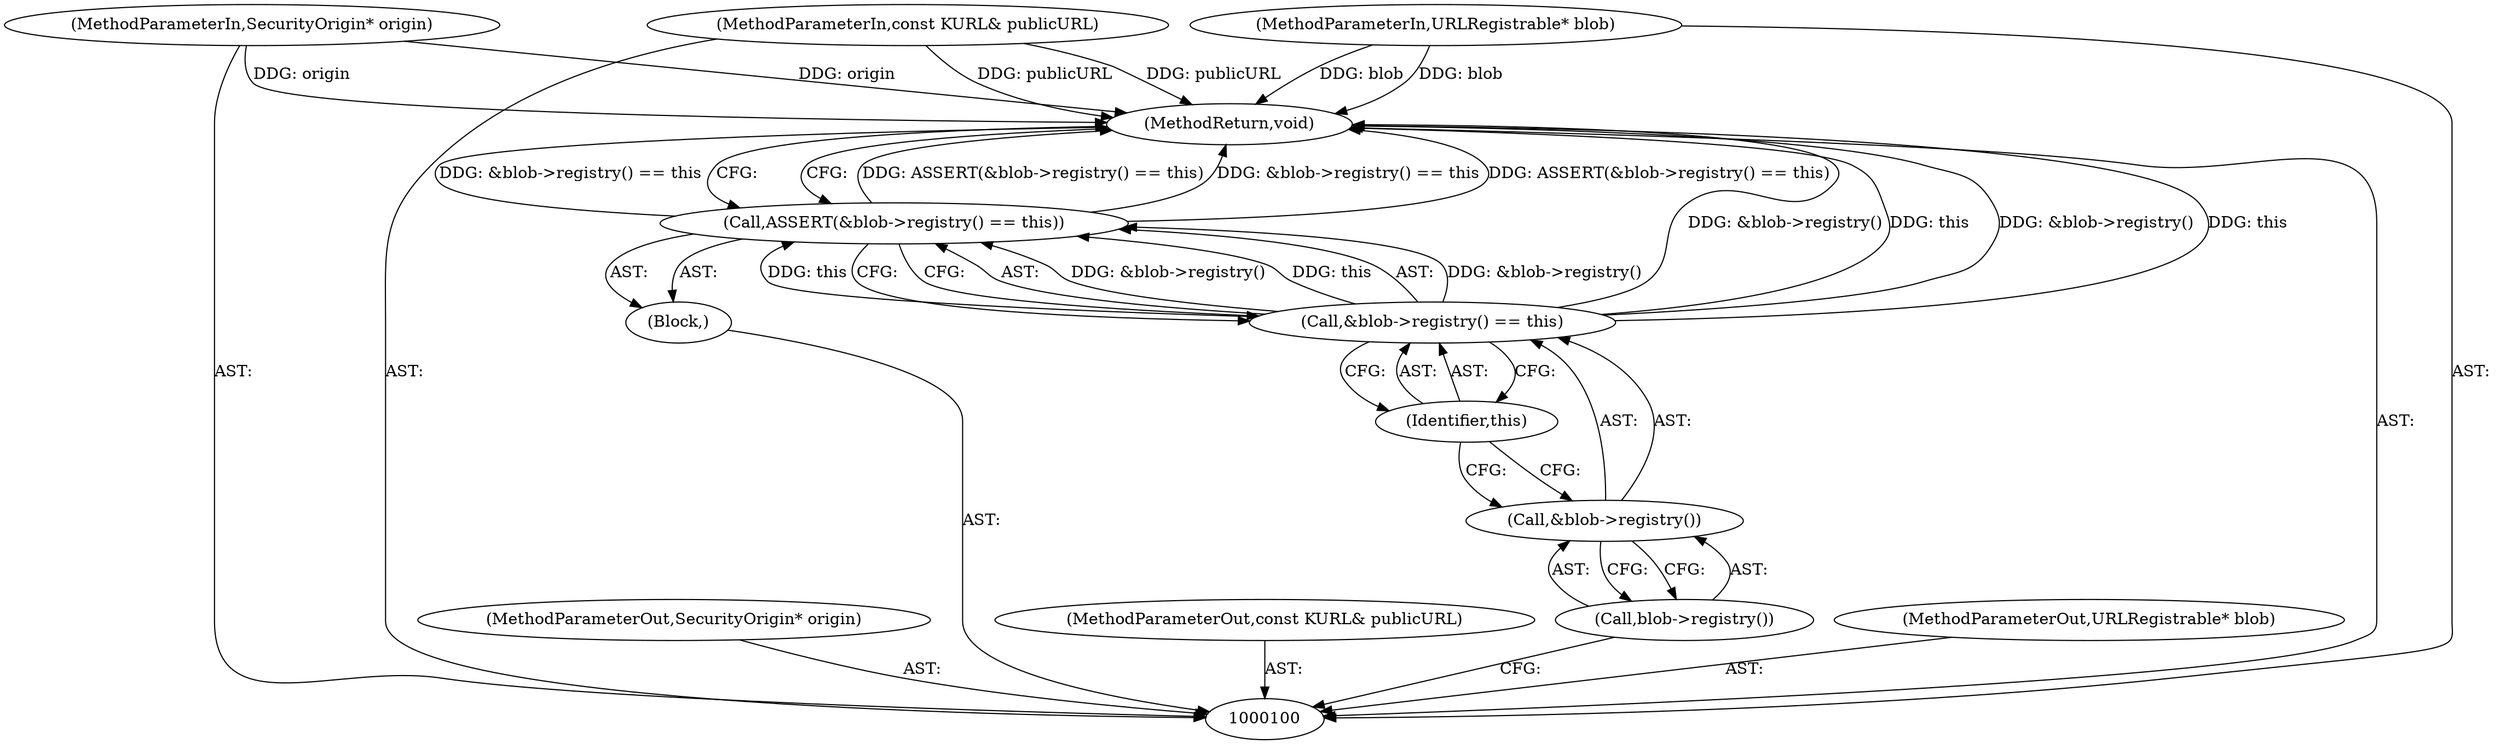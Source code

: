 digraph "0_Chrome_d0c31f0342cefc46a3b3d80359a9779d044d4c0d_2" {
"1000110" [label="(MethodReturn,void)"];
"1000101" [label="(MethodParameterIn,SecurityOrigin* origin)"];
"1000133" [label="(MethodParameterOut,SecurityOrigin* origin)"];
"1000102" [label="(MethodParameterIn,const KURL& publicURL)"];
"1000134" [label="(MethodParameterOut,const KURL& publicURL)"];
"1000103" [label="(MethodParameterIn,URLRegistrable* blob)"];
"1000135" [label="(MethodParameterOut,URLRegistrable* blob)"];
"1000104" [label="(Block,)"];
"1000106" [label="(Call,&blob->registry() == this)"];
"1000107" [label="(Call,&blob->registry())"];
"1000108" [label="(Call,blob->registry())"];
"1000109" [label="(Identifier,this)"];
"1000105" [label="(Call,ASSERT(&blob->registry() == this))"];
"1000110" -> "1000100"  [label="AST: "];
"1000110" -> "1000105"  [label="CFG: "];
"1000106" -> "1000110"  [label="DDG: &blob->registry()"];
"1000106" -> "1000110"  [label="DDG: this"];
"1000105" -> "1000110"  [label="DDG: ASSERT(&blob->registry() == this)"];
"1000105" -> "1000110"  [label="DDG: &blob->registry() == this"];
"1000103" -> "1000110"  [label="DDG: blob"];
"1000102" -> "1000110"  [label="DDG: publicURL"];
"1000101" -> "1000110"  [label="DDG: origin"];
"1000101" -> "1000100"  [label="AST: "];
"1000101" -> "1000110"  [label="DDG: origin"];
"1000133" -> "1000100"  [label="AST: "];
"1000102" -> "1000100"  [label="AST: "];
"1000102" -> "1000110"  [label="DDG: publicURL"];
"1000134" -> "1000100"  [label="AST: "];
"1000103" -> "1000100"  [label="AST: "];
"1000103" -> "1000110"  [label="DDG: blob"];
"1000135" -> "1000100"  [label="AST: "];
"1000104" -> "1000100"  [label="AST: "];
"1000105" -> "1000104"  [label="AST: "];
"1000106" -> "1000105"  [label="AST: "];
"1000106" -> "1000109"  [label="CFG: "];
"1000107" -> "1000106"  [label="AST: "];
"1000109" -> "1000106"  [label="AST: "];
"1000105" -> "1000106"  [label="CFG: "];
"1000106" -> "1000110"  [label="DDG: &blob->registry()"];
"1000106" -> "1000110"  [label="DDG: this"];
"1000106" -> "1000105"  [label="DDG: &blob->registry()"];
"1000106" -> "1000105"  [label="DDG: this"];
"1000107" -> "1000106"  [label="AST: "];
"1000107" -> "1000108"  [label="CFG: "];
"1000108" -> "1000107"  [label="AST: "];
"1000109" -> "1000107"  [label="CFG: "];
"1000108" -> "1000107"  [label="AST: "];
"1000108" -> "1000100"  [label="CFG: "];
"1000107" -> "1000108"  [label="CFG: "];
"1000109" -> "1000106"  [label="AST: "];
"1000109" -> "1000107"  [label="CFG: "];
"1000106" -> "1000109"  [label="CFG: "];
"1000105" -> "1000104"  [label="AST: "];
"1000105" -> "1000106"  [label="CFG: "];
"1000106" -> "1000105"  [label="AST: "];
"1000110" -> "1000105"  [label="CFG: "];
"1000105" -> "1000110"  [label="DDG: ASSERT(&blob->registry() == this)"];
"1000105" -> "1000110"  [label="DDG: &blob->registry() == this"];
"1000106" -> "1000105"  [label="DDG: &blob->registry()"];
"1000106" -> "1000105"  [label="DDG: this"];
}
